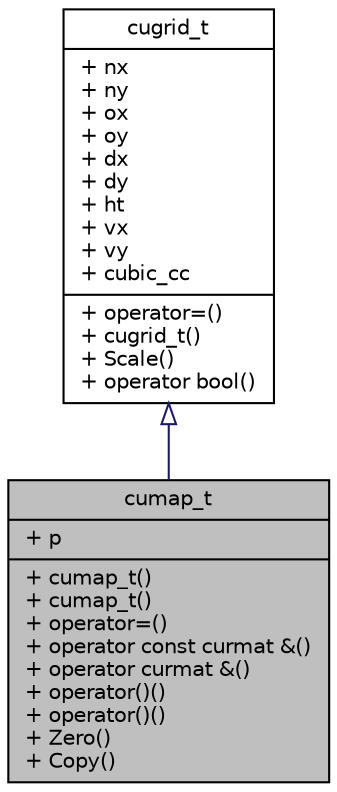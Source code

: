 digraph "cumap_t"
{
 // INTERACTIVE_SVG=YES
  bgcolor="transparent";
  edge [fontname="Helvetica",fontsize="10",labelfontname="Helvetica",labelfontsize="10"];
  node [fontname="Helvetica",fontsize="10",shape=record];
  Node0 [label="{cumap_t\n|+ p\l|+ cumap_t()\l+ cumap_t()\l+ operator=()\l+ operator const curmat &()\l+ operator curmat &()\l+ operator()()\l+ operator()()\l+ Zero()\l+ Copy()\l}",height=0.2,width=0.4,color="black", fillcolor="grey75", style="filled", fontcolor="black"];
  Node1 -> Node0 [dir="back",color="midnightblue",fontsize="10",style="solid",arrowtail="onormal",fontname="Helvetica"];
  Node1 [label="{cugrid_t\n|+ nx\l+ ny\l+ ox\l+ oy\l+ dx\l+ dy\l+ ht\l+ vx\l+ vy\l+ cubic_cc\l|+ operator=()\l+ cugrid_t()\l+ Scale()\l+ operator bool()\l}",height=0.2,width=0.4,color="black",URL="$classcugrid__t.html"];
}
